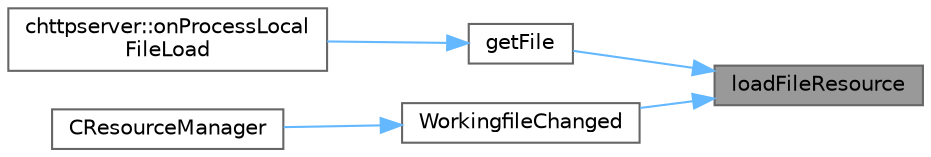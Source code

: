 digraph "loadFileResource"
{
 // LATEX_PDF_SIZE
  bgcolor="transparent";
  edge [fontname=Helvetica,fontsize=10,labelfontname=Helvetica,labelfontsize=10];
  node [fontname=Helvetica,fontsize=10,shape=box,height=0.2,width=0.4];
  rankdir="RL";
  Node1 [id="Node000001",label="loadFileResource",height=0.2,width=0.4,color="gray40", fillcolor="grey60", style="filled", fontcolor="black",tooltip="加载文件资源"];
  Node1 -> Node2 [id="edge1_Node000001_Node000002",dir="back",color="steelblue1",style="solid",tooltip=" "];
  Node2 [id="Node000002",label="getFile",height=0.2,width=0.4,color="grey40", fillcolor="white", style="filled",URL="$class_c_resource_manager.html#ab1008d2784e4a61905cda1e24ec38111",tooltip="获取指定路径的文件资源"];
  Node2 -> Node3 [id="edge2_Node000002_Node000003",dir="back",color="steelblue1",style="solid",tooltip=" "];
  Node3 [id="Node000003",label="chttpserver::onProcessLocal\lFileLoad",height=0.2,width=0.4,color="grey40", fillcolor="white", style="filled",URL="$classchttpserver.html#a7f47ba6b730e696cad8c56eedb195c5a",tooltip="chttpserver::onProcessLocalFileLoad 处理内部文件导入"];
  Node1 -> Node4 [id="edge3_Node000001_Node000004",dir="back",color="steelblue1",style="solid",tooltip=" "];
  Node4 [id="Node000004",label="WorkingfileChanged",height=0.2,width=0.4,color="grey40", fillcolor="white", style="filled",URL="$class_c_resource_manager.html#adad0e8429435dfeac6a3c15162fdbeb8",tooltip="处理文件变化完成"];
  Node4 -> Node5 [id="edge4_Node000004_Node000005",dir="back",color="steelblue1",style="solid",tooltip=" "];
  Node5 [id="Node000005",label="CResourceManager",height=0.2,width=0.4,color="grey40", fillcolor="white", style="filled",URL="$class_c_resource_manager.html#a5671a29a1df6a6ba2c654053276c1f39",tooltip="构造函数"];
}
